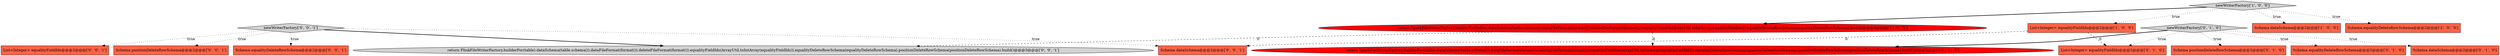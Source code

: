 digraph {
9 [style = filled, label = "Schema equalityDeleteRowSchema@@@2@@@['0', '1', '0']", fillcolor = tomato, shape = box image = "AAA0AAABBB2BBB"];
16 [style = filled, label = "newWriterFactory['0', '0', '1']", fillcolor = lightgray, shape = diamond image = "AAA0AAABBB3BBB"];
2 [style = filled, label = "newWriterFactory['1', '0', '0']", fillcolor = lightgray, shape = diamond image = "AAA0AAABBB1BBB"];
5 [style = filled, label = "newWriterFactory['0', '1', '0']", fillcolor = lightgray, shape = diamond image = "AAA0AAABBB2BBB"];
0 [style = filled, label = "Schema dataSchema@@@2@@@['1', '0', '0']", fillcolor = tomato, shape = box image = "AAA0AAABBB1BBB"];
8 [style = filled, label = "return SparkFileWriterFactory.builderFor(table).dataSchema(table.schema()).dataFileFormat(format()).deleteFileFormat(format()).equalityFieldIds(ArrayUtil.toIntArray(equalityFieldIds)).equalityDeleteRowSchema(equalityDeleteRowSchema).positionDeleteRowSchema(positionDeleteRowSchema).build()@@@3@@@['0', '1', '0']", fillcolor = red, shape = ellipse image = "AAA1AAABBB2BBB"];
12 [style = filled, label = "Schema equalityDeleteRowSchema@@@2@@@['0', '0', '1']", fillcolor = tomato, shape = box image = "AAA0AAABBB3BBB"];
4 [style = filled, label = "return SparkFileWriterFactory.builderFor(table).dataSchema(table.schema()).dataFileFormat(format()).deleteFileFormat(format()).equalityFieldIds(ArrayUtil.toIntArray(equalityFieldIds)).equalityDeleteRowSchema(equalityDeleteRowSchema).build()@@@3@@@['1', '0', '0']", fillcolor = red, shape = ellipse image = "AAA1AAABBB1BBB"];
10 [style = filled, label = "List<Integer> equalityFieldIds@@@2@@@['0', '1', '0']", fillcolor = tomato, shape = box image = "AAA1AAABBB2BBB"];
13 [style = filled, label = "List<Integer> equalityFieldIds@@@2@@@['0', '0', '1']", fillcolor = tomato, shape = box image = "AAA0AAABBB3BBB"];
1 [style = filled, label = "Schema equalityDeleteRowSchema@@@2@@@['1', '0', '0']", fillcolor = tomato, shape = box image = "AAA0AAABBB1BBB"];
6 [style = filled, label = "Schema dataSchema@@@2@@@['0', '1', '0']", fillcolor = tomato, shape = box image = "AAA0AAABBB2BBB"];
3 [style = filled, label = "List<Integer> equalityFieldIds@@@2@@@['1', '0', '0']", fillcolor = tomato, shape = box image = "AAA1AAABBB1BBB"];
14 [style = filled, label = "Schema positionDeleteRowSchema@@@2@@@['0', '0', '1']", fillcolor = tomato, shape = box image = "AAA0AAABBB3BBB"];
15 [style = filled, label = "Schema dataSchema@@@2@@@['0', '0', '1']", fillcolor = tomato, shape = box image = "AAA0AAABBB3BBB"];
7 [style = filled, label = "Schema positionDeleteRowSchema@@@2@@@['0', '1', '0']", fillcolor = tomato, shape = box image = "AAA0AAABBB2BBB"];
11 [style = filled, label = "return FlinkFileWriterFactory.builderFor(table).dataSchema(table.schema()).dataFileFormat(format()).deleteFileFormat(format()).equalityFieldIds(ArrayUtil.toIntArray(equalityFieldIds)).equalityDeleteRowSchema(equalityDeleteRowSchema).positionDeleteRowSchema(positionDeleteRowSchema).build()@@@3@@@['0', '0', '1']", fillcolor = lightgray, shape = ellipse image = "AAA0AAABBB3BBB"];
2->3 [style = dotted, label="true"];
3->15 [style = dashed, label="0"];
5->6 [style = dotted, label="true"];
5->9 [style = dotted, label="true"];
5->8 [style = bold, label=""];
3->10 [style = dashed, label="0"];
2->0 [style = dotted, label="true"];
16->12 [style = dotted, label="true"];
16->11 [style = bold, label=""];
4->11 [style = dashed, label="0"];
16->13 [style = dotted, label="true"];
2->1 [style = dotted, label="true"];
5->7 [style = dotted, label="true"];
2->4 [style = bold, label=""];
5->10 [style = dotted, label="true"];
16->14 [style = dotted, label="true"];
4->8 [style = dashed, label="0"];
16->15 [style = dotted, label="true"];
}
